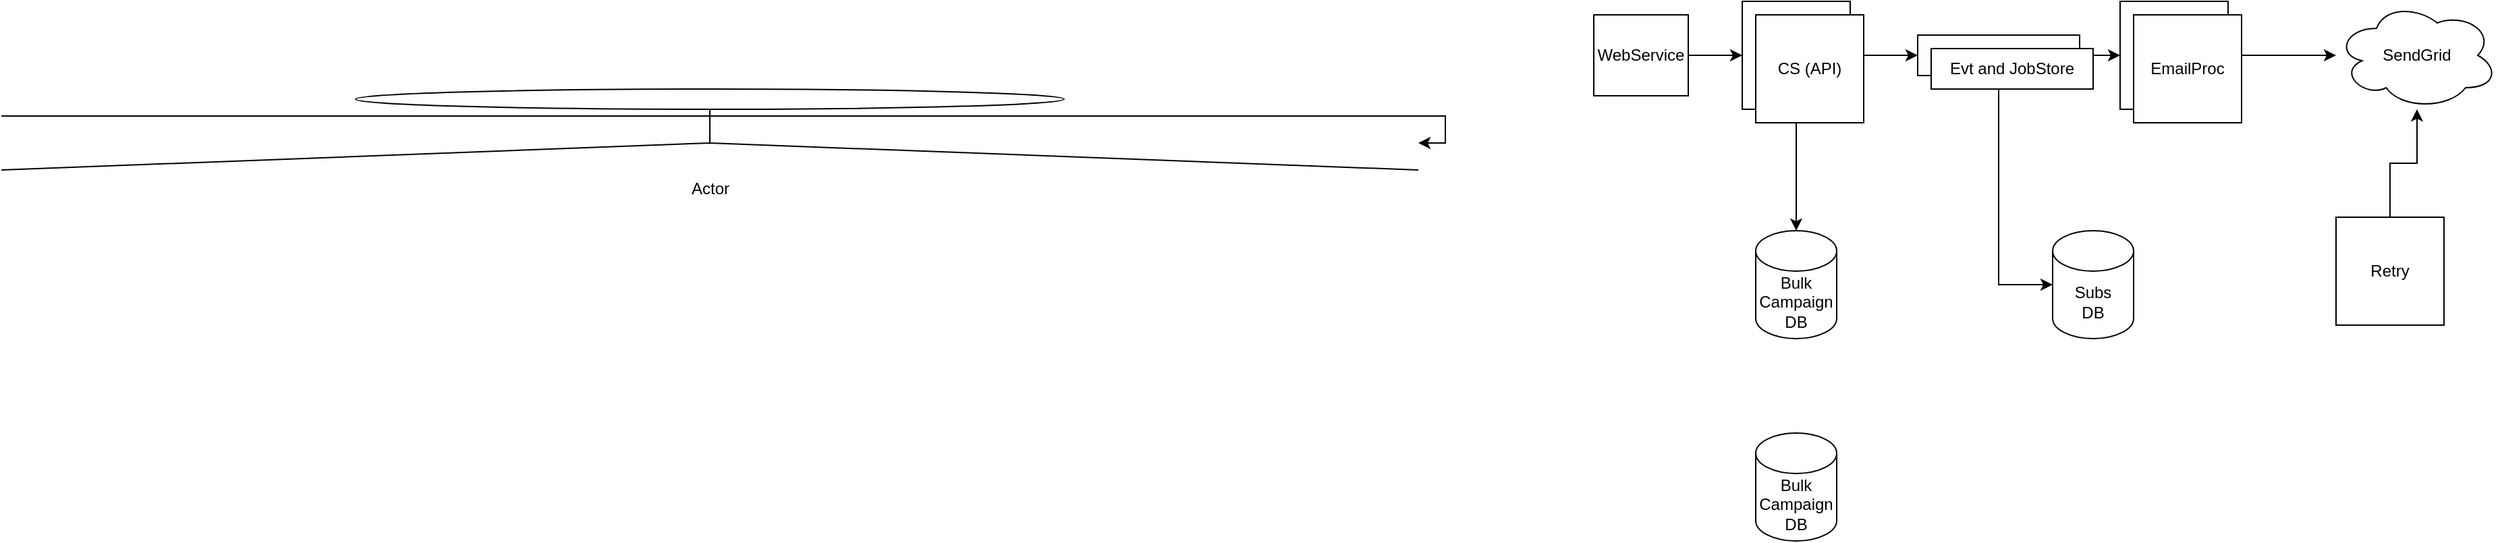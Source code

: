 <mxfile version="13.10.6" type="github">
  <diagram id="OezEfR4vwKmA5vOYDybf" name="Page-1">
    <mxGraphModel dx="2568" dy="482" grid="1" gridSize="10" guides="1" tooltips="1" connect="1" arrows="1" fold="1" page="1" pageScale="1" pageWidth="850" pageHeight="1100" math="0" shadow="0">
      <root>
        <mxCell id="0" />
        <mxCell id="1" parent="0" />
        <mxCell id="EYNC8R5dvBaYrw5JQ_K9-22" style="edgeStyle=orthogonalEdgeStyle;rounded=0;orthogonalLoop=1;jettySize=auto;html=1;exitX=0.5;exitY=1;exitDx=0;exitDy=0;" edge="1" parent="1" source="EYNC8R5dvBaYrw5JQ_K9-1" target="EYNC8R5dvBaYrw5JQ_K9-12">
          <mxGeometry relative="1" as="geometry" />
        </mxCell>
        <mxCell id="EYNC8R5dvBaYrw5JQ_K9-23" value="" style="edgeStyle=orthogonalEdgeStyle;rounded=0;orthogonalLoop=1;jettySize=auto;html=1;" edge="1" parent="1" source="EYNC8R5dvBaYrw5JQ_K9-1" target="EYNC8R5dvBaYrw5JQ_K9-4">
          <mxGeometry relative="1" as="geometry" />
        </mxCell>
        <mxCell id="EYNC8R5dvBaYrw5JQ_K9-1" value="CS (API)" style="whiteSpace=wrap;html=1;aspect=fixed;" vertex="1" parent="1">
          <mxGeometry x="190" y="90" width="80" height="80" as="geometry" />
        </mxCell>
        <mxCell id="EYNC8R5dvBaYrw5JQ_K9-7" style="edgeStyle=orthogonalEdgeStyle;rounded=0;orthogonalLoop=1;jettySize=auto;html=1;exitX=1;exitY=0.5;exitDx=0;exitDy=0;" edge="1" parent="1" source="EYNC8R5dvBaYrw5JQ_K9-2" target="EYNC8R5dvBaYrw5JQ_K9-10">
          <mxGeometry relative="1" as="geometry">
            <mxPoint x="590" y="130" as="targetPoint" />
          </mxGeometry>
        </mxCell>
        <mxCell id="EYNC8R5dvBaYrw5JQ_K9-2" value="EmailProc" style="whiteSpace=wrap;html=1;aspect=fixed;" vertex="1" parent="1">
          <mxGeometry x="470" y="90" width="80" height="80" as="geometry" />
        </mxCell>
        <mxCell id="EYNC8R5dvBaYrw5JQ_K9-6" style="edgeStyle=orthogonalEdgeStyle;rounded=0;orthogonalLoop=1;jettySize=auto;html=1;exitX=1;exitY=0.5;exitDx=0;exitDy=0;" edge="1" parent="1" source="EYNC8R5dvBaYrw5JQ_K9-4" target="EYNC8R5dvBaYrw5JQ_K9-2">
          <mxGeometry relative="1" as="geometry" />
        </mxCell>
        <mxCell id="EYNC8R5dvBaYrw5JQ_K9-21" style="edgeStyle=orthogonalEdgeStyle;rounded=0;orthogonalLoop=1;jettySize=auto;html=1;exitX=0.5;exitY=1;exitDx=0;exitDy=0;entryX=0;entryY=0.5;entryDx=0;entryDy=0;entryPerimeter=0;" edge="1" parent="1" source="EYNC8R5dvBaYrw5JQ_K9-4" target="EYNC8R5dvBaYrw5JQ_K9-11">
          <mxGeometry relative="1" as="geometry" />
        </mxCell>
        <mxCell id="EYNC8R5dvBaYrw5JQ_K9-4" value="Evt and JobStore" style="rounded=0;whiteSpace=wrap;html=1;" vertex="1" parent="1">
          <mxGeometry x="320" y="115" width="120" height="30" as="geometry" />
        </mxCell>
        <mxCell id="EYNC8R5dvBaYrw5JQ_K9-10" value="SendGrid" style="ellipse;shape=cloud;whiteSpace=wrap;html=1;" vertex="1" parent="1">
          <mxGeometry x="630" y="90" width="120" height="80" as="geometry" />
        </mxCell>
        <mxCell id="EYNC8R5dvBaYrw5JQ_K9-11" value="Subs&lt;br&gt;DB" style="shape=cylinder3;whiteSpace=wrap;html=1;boundedLbl=1;backgroundOutline=1;size=15;" vertex="1" parent="1">
          <mxGeometry x="420" y="260" width="60" height="80" as="geometry" />
        </mxCell>
        <mxCell id="EYNC8R5dvBaYrw5JQ_K9-12" value="Bulk Campaign DB" style="shape=cylinder3;whiteSpace=wrap;html=1;boundedLbl=1;backgroundOutline=1;size=15;" vertex="1" parent="1">
          <mxGeometry x="200" y="260" width="60" height="80" as="geometry" />
        </mxCell>
        <mxCell id="EYNC8R5dvBaYrw5JQ_K9-14" style="edgeStyle=orthogonalEdgeStyle;rounded=0;orthogonalLoop=1;jettySize=auto;html=1;" edge="1" parent="1" source="EYNC8R5dvBaYrw5JQ_K9-13" target="EYNC8R5dvBaYrw5JQ_K9-1">
          <mxGeometry relative="1" as="geometry" />
        </mxCell>
        <mxCell id="EYNC8R5dvBaYrw5JQ_K9-13" value="WebService" style="rounded=0;whiteSpace=wrap;html=1;" vertex="1" parent="1">
          <mxGeometry x="80" y="100" width="70" height="60" as="geometry" />
        </mxCell>
        <mxCell id="EYNC8R5dvBaYrw5JQ_K9-15" value="EmailProc" style="whiteSpace=wrap;html=1;aspect=fixed;" vertex="1" parent="1">
          <mxGeometry x="480" y="100" width="80" height="80" as="geometry" />
        </mxCell>
        <mxCell id="EYNC8R5dvBaYrw5JQ_K9-24" value="" style="edgeStyle=orthogonalEdgeStyle;rounded=0;orthogonalLoop=1;jettySize=auto;html=1;" edge="1" parent="1" source="EYNC8R5dvBaYrw5JQ_K9-16" target="EYNC8R5dvBaYrw5JQ_K9-10">
          <mxGeometry relative="1" as="geometry" />
        </mxCell>
        <mxCell id="EYNC8R5dvBaYrw5JQ_K9-16" value="Retry" style="whiteSpace=wrap;html=1;aspect=fixed;" vertex="1" parent="1">
          <mxGeometry x="630" y="250" width="80" height="80" as="geometry" />
        </mxCell>
        <mxCell id="EYNC8R5dvBaYrw5JQ_K9-18" value="Bulk Campaign DB" style="shape=cylinder3;whiteSpace=wrap;html=1;boundedLbl=1;backgroundOutline=1;size=15;" vertex="1" parent="1">
          <mxGeometry x="200" y="410" width="60" height="80" as="geometry" />
        </mxCell>
        <mxCell id="EYNC8R5dvBaYrw5JQ_K9-19" value="Actor" style="shape=umlActor;verticalLabelPosition=bottom;verticalAlign=top;html=1;outlineConnect=0;" vertex="1" parent="1">
          <mxGeometry x="-1100" y="155" width="1050" height="60" as="geometry" />
        </mxCell>
        <mxCell id="EYNC8R5dvBaYrw5JQ_K9-20" style="edgeStyle=orthogonalEdgeStyle;rounded=0;orthogonalLoop=1;jettySize=auto;html=1;" edge="1" parent="1" source="EYNC8R5dvBaYrw5JQ_K9-19" target="EYNC8R5dvBaYrw5JQ_K9-19">
          <mxGeometry relative="1" as="geometry" />
        </mxCell>
        <mxCell id="EYNC8R5dvBaYrw5JQ_K9-27" value="Evt and JobStore" style="rounded=0;whiteSpace=wrap;html=1;" vertex="1" parent="1">
          <mxGeometry x="330" y="125" width="120" height="30" as="geometry" />
        </mxCell>
        <mxCell id="EYNC8R5dvBaYrw5JQ_K9-28" value="CS (API)" style="whiteSpace=wrap;html=1;aspect=fixed;" vertex="1" parent="1">
          <mxGeometry x="200" y="100" width="80" height="80" as="geometry" />
        </mxCell>
      </root>
    </mxGraphModel>
  </diagram>
</mxfile>
